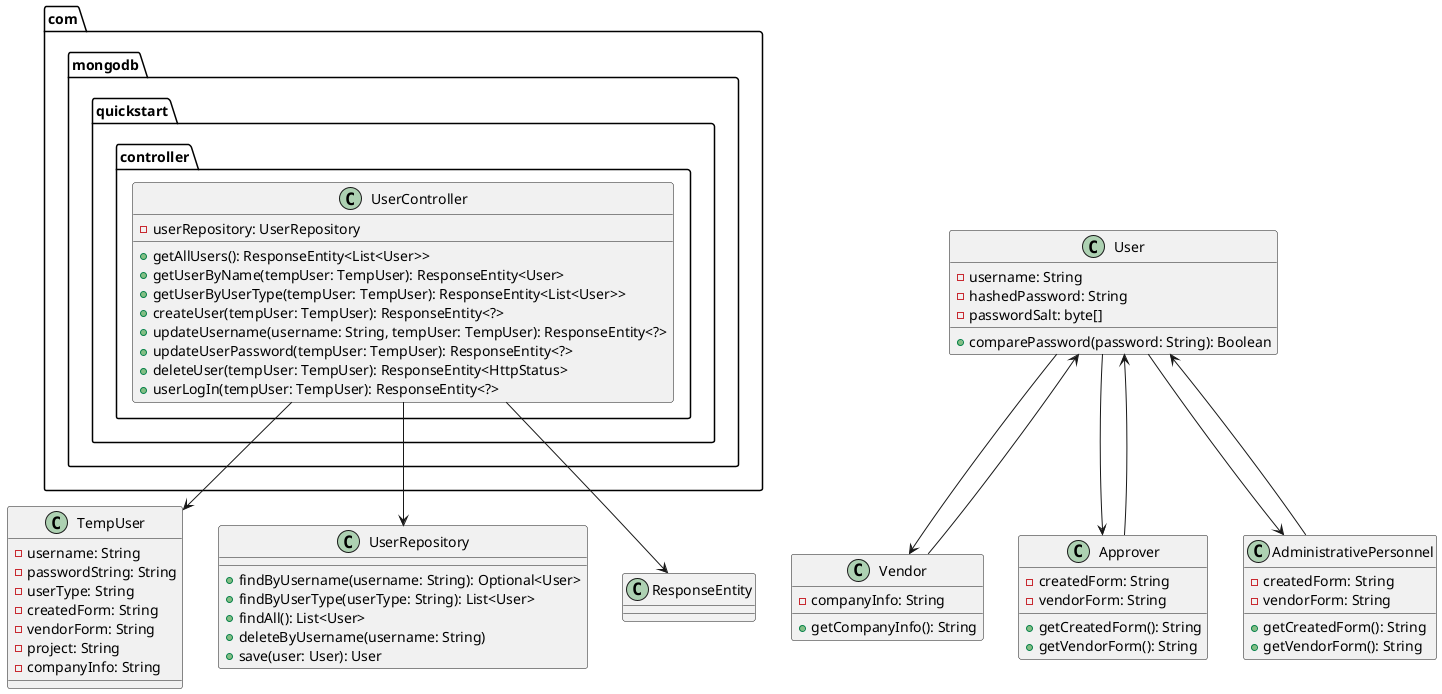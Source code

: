 @startuml

package com.mongodb.quickstart.controller {
    class UserController {
        -userRepository: UserRepository
        +getAllUsers(): ResponseEntity<List<User>>
        +getUserByName(tempUser: TempUser): ResponseEntity<User>
        +getUserByUserType(tempUser: TempUser): ResponseEntity<List<User>>
        +createUser(tempUser: TempUser): ResponseEntity<?>
        +updateUsername(username: String, tempUser: TempUser): ResponseEntity<?>
        +updateUserPassword(tempUser: TempUser): ResponseEntity<?>
        +deleteUser(tempUser: TempUser): ResponseEntity<HttpStatus>
        +userLogIn(tempUser: TempUser): ResponseEntity<?>
    }
}

class TempUser {
    -username: String
    -passwordString: String
    -userType: String
    -createdForm: String
    -vendorForm: String
    -project: String
    -companyInfo: String
}

class User {
    -username: String
    -hashedPassword: String
    -passwordSalt: byte[]
    +comparePassword(password: String): Boolean
}

class Vendor {
    -companyInfo: String
    +getCompanyInfo(): String
}

class Approver {
    -createdForm: String
    -vendorForm: String
    +getCreatedForm(): String
    +getVendorForm(): String
}

class AdministrativePersonnel {
    -createdForm: String
    -vendorForm: String
    +getCreatedForm(): String
    +getVendorForm(): String
}

class UserRepository {
    +findByUsername(username: String): Optional<User>
    +findByUserType(userType: String): List<User>
    +findAll(): List<User>
    +deleteByUsername(username: String)
    +save(user: User): User
}

UserController --> UserRepository
UserController --> TempUser
UserController --> ResponseEntity
User --> Vendor
User --> Approver
User --> AdministrativePersonnel
Vendor --> User
Approver --> User
AdministrativePersonnel --> User

@enduml
